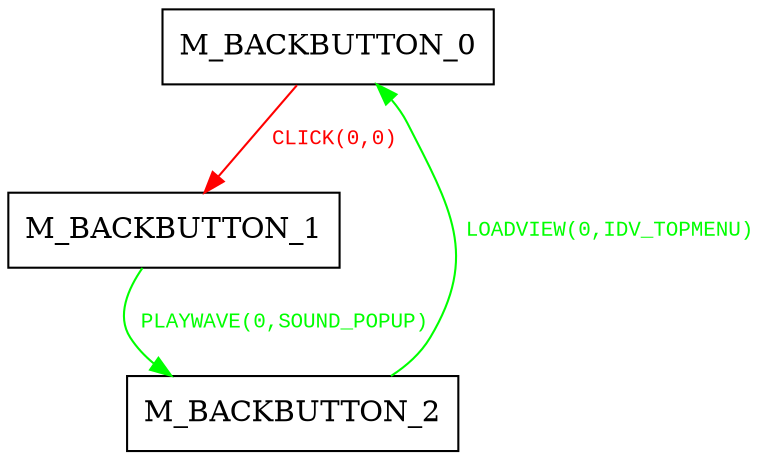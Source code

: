 digraph {
 node [shape=record];
"M_BACKBUTTON_0" -> "M_BACKBUTTON_1"[color=red, fontcolor=red, label=< <font face="Courier New" point-size="10">
CLICK(0,0)<br/>
</font>>];
"M_BACKBUTTON_1" -> "M_BACKBUTTON_2"[color=green, fontcolor=green, label=< <font face="Courier New" point-size="10">
PLAYWAVE(0,SOUND_POPUP)<br/>
</font>>];
"M_BACKBUTTON_2" -> "M_BACKBUTTON_0"[color=green, fontcolor=green, label=< <font face="Courier New" point-size="10">
LOADVIEW(0,IDV_TOPMENU)<br/>
</font>>];
}
